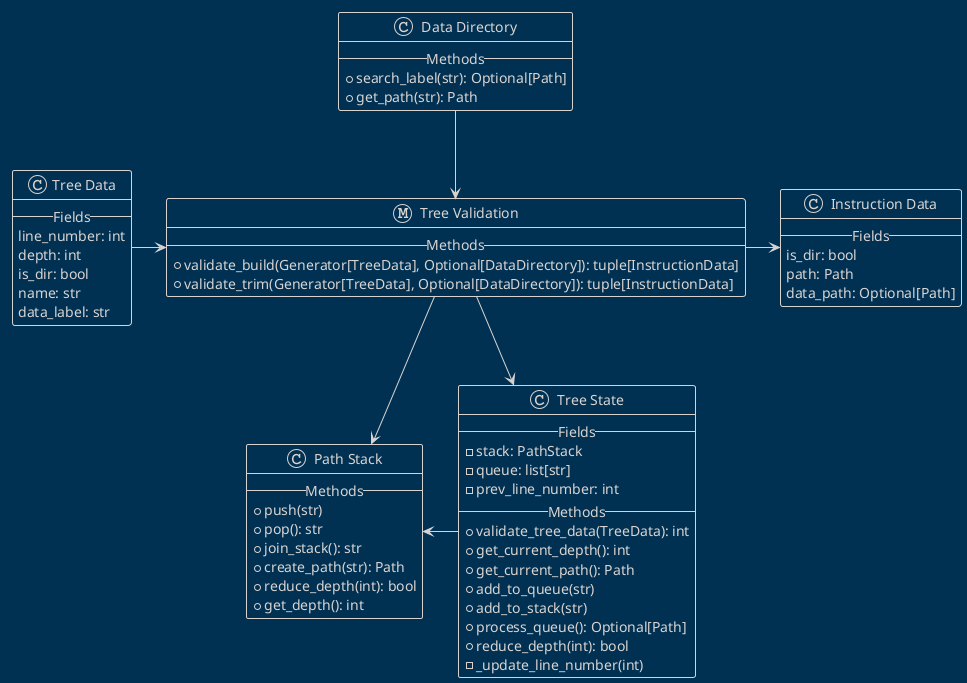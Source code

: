 @startuml
!theme blueprint

metaclass "Tree Validation" as TREEVAL {
    __ Methods __
    + validate_build(Generator[TreeData], Optional[DataDirectory]): tuple[InstructionData]
    + validate_trim(Generator[TreeData], Optional[DataDirectory]): tuple[InstructionData]
}

class "Tree State" as TREESTATE {
    __ Fields __
    - stack: PathStack
    - queue: list[str]
    - prev_line_number: int
    __ Methods __
    + validate_tree_data(TreeData): int
    + get_current_depth(): int
    + get_current_path(): Path
    + add_to_queue(str)
    + add_to_stack(str)
    + process_queue(): Optional[Path]
    + reduce_depth(int): bool
    - _update_line_number(int)
}

class "Instruction Data" as INSTRUCT {
    __ Fields __
    is_dir: bool
    path: Path
    data_path: Optional[Path]
}

class "Tree Data" as TREEDATA {
    __ Fields __
    line_number: int
    depth: int
    is_dir: bool
    name: str
    data_label: str
}

class "Path Stack" as PSTACK {
    __ Methods __
    + push(str)
    + pop(): str
    + join_stack(): str
    + create_path(str): Path
    + reduce_depth(int): bool
    + get_depth(): int
}

class "Data Directory" as DATADIR {
    __ Methods __
    + search_label(str): Optional[Path]
    + get_path(str): Path
}

TREEDATA -r-> TREEVAL

DATADIR -d-> TREEVAL

TREEVAL -r-> INSTRUCT

TREEVAL -d-> TREESTATE
TREEVAL -d-> PSTACK
TREESTATE -l-> PSTACK

@enduml
